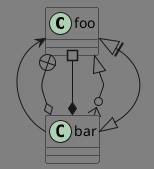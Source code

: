 {
  "sha1": "m46zskuvp0elndqgxgvmvqpxvu0fov6",
  "insertion": {
    "when": "2024-06-03T18:59:34.866Z",
    "url": "https://github.com/plantuml/plantuml/pull/448",
    "user": "plantuml@gmail.com"
  }
}
@startuml

skinparam BackgroundColor grey
skinparam ClassBackgroundColor grey
skinparam Shadowing false

foo <-- bar
foo +--o bar
foo #--* bar
foo <|--o{ bar
foo <||--^ bar

@enduml
